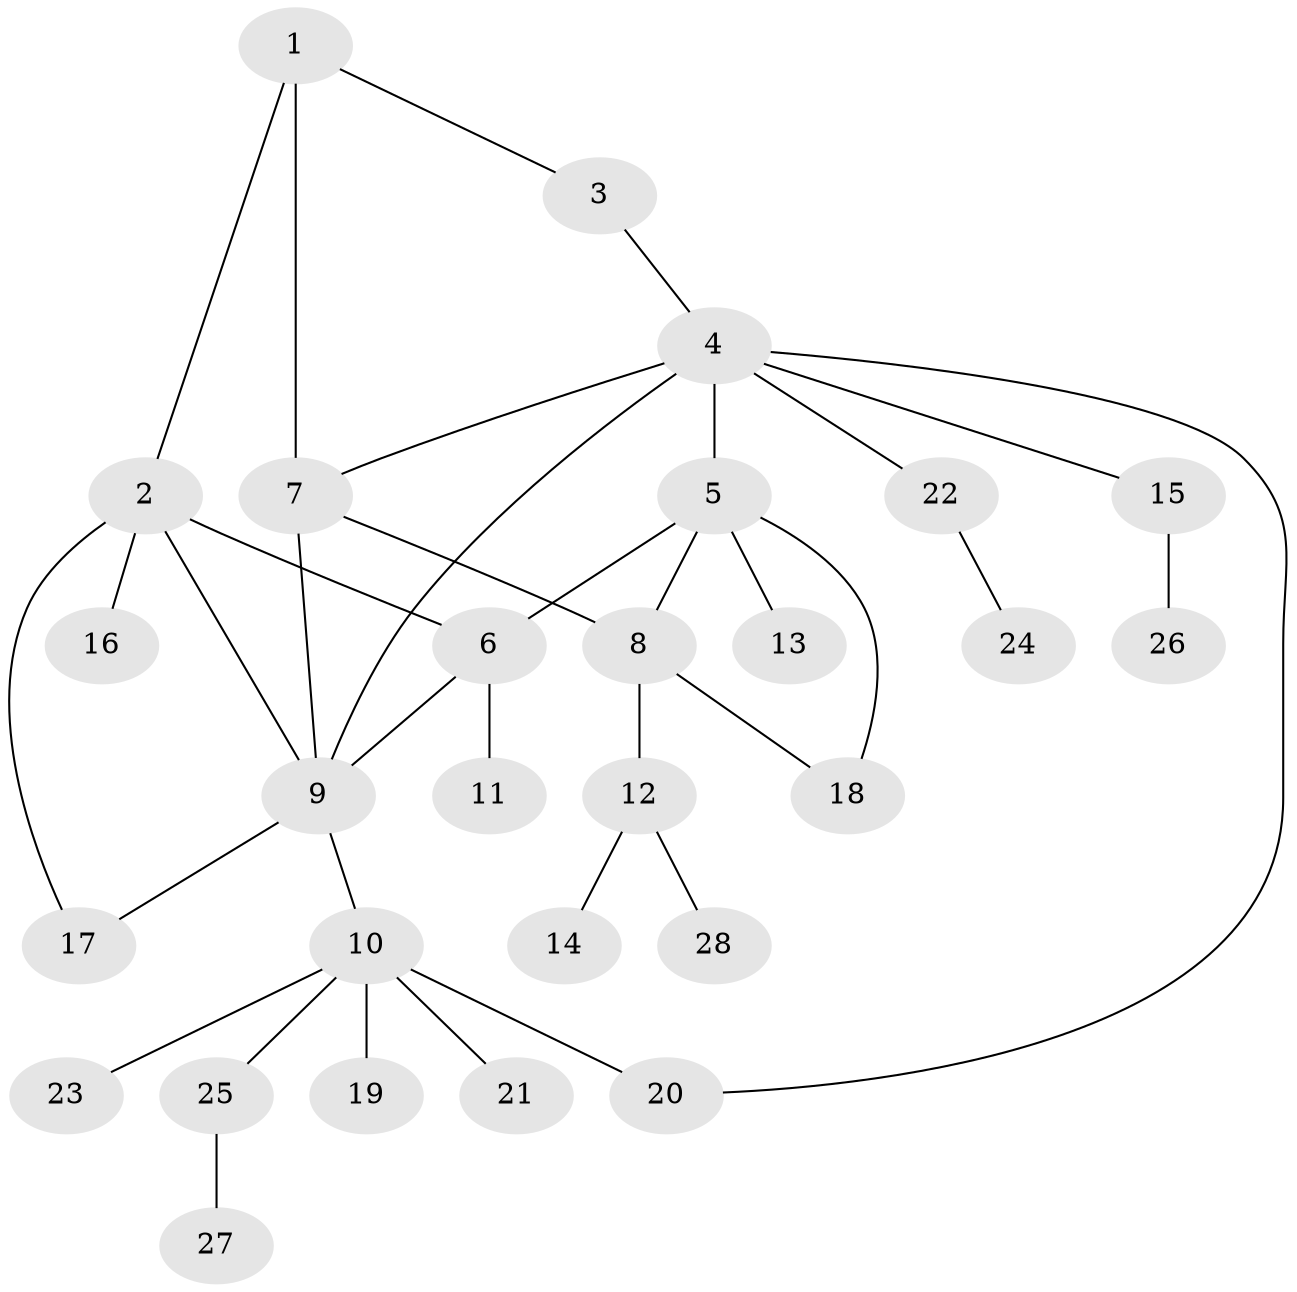 // original degree distribution, {4: 0.05660377358490566, 6: 0.05660377358490566, 2: 0.24528301886792453, 8: 0.03773584905660377, 5: 0.018867924528301886, 7: 0.018867924528301886, 1: 0.49056603773584906, 3: 0.07547169811320754}
// Generated by graph-tools (version 1.1) at 2025/37/03/09/25 02:37:17]
// undirected, 28 vertices, 36 edges
graph export_dot {
graph [start="1"]
  node [color=gray90,style=filled];
  1;
  2;
  3;
  4;
  5;
  6;
  7;
  8;
  9;
  10;
  11;
  12;
  13;
  14;
  15;
  16;
  17;
  18;
  19;
  20;
  21;
  22;
  23;
  24;
  25;
  26;
  27;
  28;
  1 -- 2 [weight=1.0];
  1 -- 3 [weight=1.0];
  1 -- 7 [weight=1.0];
  2 -- 6 [weight=1.0];
  2 -- 9 [weight=1.0];
  2 -- 16 [weight=1.0];
  2 -- 17 [weight=1.0];
  3 -- 4 [weight=1.0];
  4 -- 5 [weight=1.0];
  4 -- 7 [weight=1.0];
  4 -- 9 [weight=1.0];
  4 -- 15 [weight=1.0];
  4 -- 20 [weight=1.0];
  4 -- 22 [weight=1.0];
  5 -- 6 [weight=1.0];
  5 -- 8 [weight=1.0];
  5 -- 13 [weight=1.0];
  5 -- 18 [weight=1.0];
  6 -- 9 [weight=1.0];
  6 -- 11 [weight=2.0];
  7 -- 8 [weight=1.0];
  7 -- 9 [weight=1.0];
  8 -- 12 [weight=1.0];
  8 -- 18 [weight=1.0];
  9 -- 10 [weight=1.0];
  9 -- 17 [weight=1.0];
  10 -- 19 [weight=1.0];
  10 -- 20 [weight=2.0];
  10 -- 21 [weight=1.0];
  10 -- 23 [weight=1.0];
  10 -- 25 [weight=1.0];
  12 -- 14 [weight=1.0];
  12 -- 28 [weight=1.0];
  15 -- 26 [weight=2.0];
  22 -- 24 [weight=1.0];
  25 -- 27 [weight=1.0];
}
